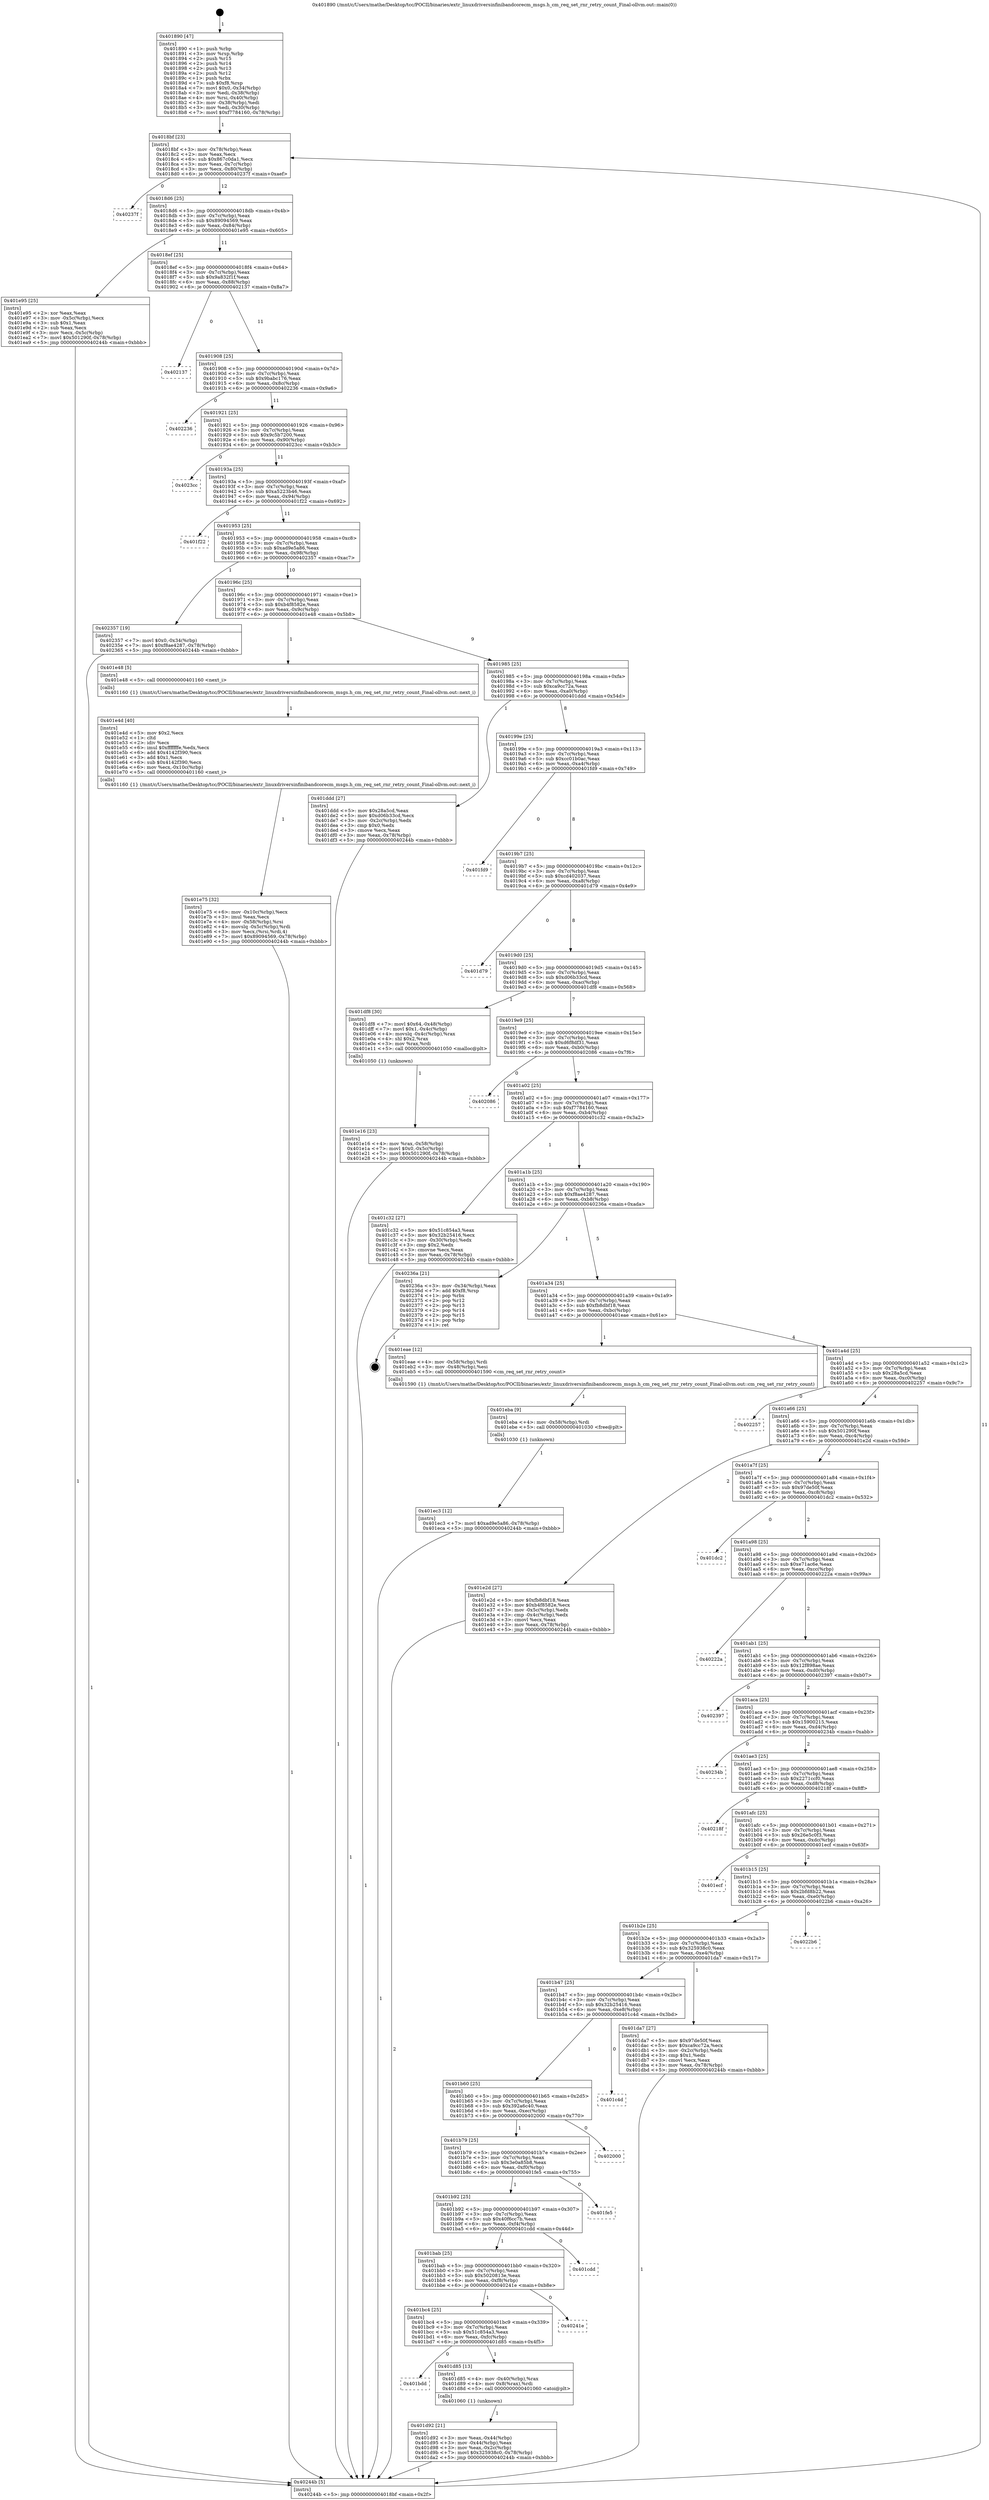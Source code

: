 digraph "0x401890" {
  label = "0x401890 (/mnt/c/Users/mathe/Desktop/tcc/POCII/binaries/extr_linuxdriversinfinibandcorecm_msgs.h_cm_req_set_rnr_retry_count_Final-ollvm.out::main(0))"
  labelloc = "t"
  node[shape=record]

  Entry [label="",width=0.3,height=0.3,shape=circle,fillcolor=black,style=filled]
  "0x4018bf" [label="{
     0x4018bf [23]\l
     | [instrs]\l
     &nbsp;&nbsp;0x4018bf \<+3\>: mov -0x78(%rbp),%eax\l
     &nbsp;&nbsp;0x4018c2 \<+2\>: mov %eax,%ecx\l
     &nbsp;&nbsp;0x4018c4 \<+6\>: sub $0x867c0da1,%ecx\l
     &nbsp;&nbsp;0x4018ca \<+3\>: mov %eax,-0x7c(%rbp)\l
     &nbsp;&nbsp;0x4018cd \<+3\>: mov %ecx,-0x80(%rbp)\l
     &nbsp;&nbsp;0x4018d0 \<+6\>: je 000000000040237f \<main+0xaef\>\l
  }"]
  "0x40237f" [label="{
     0x40237f\l
  }", style=dashed]
  "0x4018d6" [label="{
     0x4018d6 [25]\l
     | [instrs]\l
     &nbsp;&nbsp;0x4018d6 \<+5\>: jmp 00000000004018db \<main+0x4b\>\l
     &nbsp;&nbsp;0x4018db \<+3\>: mov -0x7c(%rbp),%eax\l
     &nbsp;&nbsp;0x4018de \<+5\>: sub $0x89094569,%eax\l
     &nbsp;&nbsp;0x4018e3 \<+6\>: mov %eax,-0x84(%rbp)\l
     &nbsp;&nbsp;0x4018e9 \<+6\>: je 0000000000401e95 \<main+0x605\>\l
  }"]
  Exit [label="",width=0.3,height=0.3,shape=circle,fillcolor=black,style=filled,peripheries=2]
  "0x401e95" [label="{
     0x401e95 [25]\l
     | [instrs]\l
     &nbsp;&nbsp;0x401e95 \<+2\>: xor %eax,%eax\l
     &nbsp;&nbsp;0x401e97 \<+3\>: mov -0x5c(%rbp),%ecx\l
     &nbsp;&nbsp;0x401e9a \<+3\>: sub $0x1,%eax\l
     &nbsp;&nbsp;0x401e9d \<+2\>: sub %eax,%ecx\l
     &nbsp;&nbsp;0x401e9f \<+3\>: mov %ecx,-0x5c(%rbp)\l
     &nbsp;&nbsp;0x401ea2 \<+7\>: movl $0x501290f,-0x78(%rbp)\l
     &nbsp;&nbsp;0x401ea9 \<+5\>: jmp 000000000040244b \<main+0xbbb\>\l
  }"]
  "0x4018ef" [label="{
     0x4018ef [25]\l
     | [instrs]\l
     &nbsp;&nbsp;0x4018ef \<+5\>: jmp 00000000004018f4 \<main+0x64\>\l
     &nbsp;&nbsp;0x4018f4 \<+3\>: mov -0x7c(%rbp),%eax\l
     &nbsp;&nbsp;0x4018f7 \<+5\>: sub $0x9a832f1f,%eax\l
     &nbsp;&nbsp;0x4018fc \<+6\>: mov %eax,-0x88(%rbp)\l
     &nbsp;&nbsp;0x401902 \<+6\>: je 0000000000402137 \<main+0x8a7\>\l
  }"]
  "0x401ec3" [label="{
     0x401ec3 [12]\l
     | [instrs]\l
     &nbsp;&nbsp;0x401ec3 \<+7\>: movl $0xad9e5a86,-0x78(%rbp)\l
     &nbsp;&nbsp;0x401eca \<+5\>: jmp 000000000040244b \<main+0xbbb\>\l
  }"]
  "0x402137" [label="{
     0x402137\l
  }", style=dashed]
  "0x401908" [label="{
     0x401908 [25]\l
     | [instrs]\l
     &nbsp;&nbsp;0x401908 \<+5\>: jmp 000000000040190d \<main+0x7d\>\l
     &nbsp;&nbsp;0x40190d \<+3\>: mov -0x7c(%rbp),%eax\l
     &nbsp;&nbsp;0x401910 \<+5\>: sub $0x9babc176,%eax\l
     &nbsp;&nbsp;0x401915 \<+6\>: mov %eax,-0x8c(%rbp)\l
     &nbsp;&nbsp;0x40191b \<+6\>: je 0000000000402236 \<main+0x9a6\>\l
  }"]
  "0x401eba" [label="{
     0x401eba [9]\l
     | [instrs]\l
     &nbsp;&nbsp;0x401eba \<+4\>: mov -0x58(%rbp),%rdi\l
     &nbsp;&nbsp;0x401ebe \<+5\>: call 0000000000401030 \<free@plt\>\l
     | [calls]\l
     &nbsp;&nbsp;0x401030 \{1\} (unknown)\l
  }"]
  "0x402236" [label="{
     0x402236\l
  }", style=dashed]
  "0x401921" [label="{
     0x401921 [25]\l
     | [instrs]\l
     &nbsp;&nbsp;0x401921 \<+5\>: jmp 0000000000401926 \<main+0x96\>\l
     &nbsp;&nbsp;0x401926 \<+3\>: mov -0x7c(%rbp),%eax\l
     &nbsp;&nbsp;0x401929 \<+5\>: sub $0x9c5b7200,%eax\l
     &nbsp;&nbsp;0x40192e \<+6\>: mov %eax,-0x90(%rbp)\l
     &nbsp;&nbsp;0x401934 \<+6\>: je 00000000004023cc \<main+0xb3c\>\l
  }"]
  "0x401e75" [label="{
     0x401e75 [32]\l
     | [instrs]\l
     &nbsp;&nbsp;0x401e75 \<+6\>: mov -0x10c(%rbp),%ecx\l
     &nbsp;&nbsp;0x401e7b \<+3\>: imul %eax,%ecx\l
     &nbsp;&nbsp;0x401e7e \<+4\>: mov -0x58(%rbp),%rsi\l
     &nbsp;&nbsp;0x401e82 \<+4\>: movslq -0x5c(%rbp),%rdi\l
     &nbsp;&nbsp;0x401e86 \<+3\>: mov %ecx,(%rsi,%rdi,4)\l
     &nbsp;&nbsp;0x401e89 \<+7\>: movl $0x89094569,-0x78(%rbp)\l
     &nbsp;&nbsp;0x401e90 \<+5\>: jmp 000000000040244b \<main+0xbbb\>\l
  }"]
  "0x4023cc" [label="{
     0x4023cc\l
  }", style=dashed]
  "0x40193a" [label="{
     0x40193a [25]\l
     | [instrs]\l
     &nbsp;&nbsp;0x40193a \<+5\>: jmp 000000000040193f \<main+0xaf\>\l
     &nbsp;&nbsp;0x40193f \<+3\>: mov -0x7c(%rbp),%eax\l
     &nbsp;&nbsp;0x401942 \<+5\>: sub $0xa5223b46,%eax\l
     &nbsp;&nbsp;0x401947 \<+6\>: mov %eax,-0x94(%rbp)\l
     &nbsp;&nbsp;0x40194d \<+6\>: je 0000000000401f22 \<main+0x692\>\l
  }"]
  "0x401e4d" [label="{
     0x401e4d [40]\l
     | [instrs]\l
     &nbsp;&nbsp;0x401e4d \<+5\>: mov $0x2,%ecx\l
     &nbsp;&nbsp;0x401e52 \<+1\>: cltd\l
     &nbsp;&nbsp;0x401e53 \<+2\>: idiv %ecx\l
     &nbsp;&nbsp;0x401e55 \<+6\>: imul $0xfffffffe,%edx,%ecx\l
     &nbsp;&nbsp;0x401e5b \<+6\>: add $0x4142f390,%ecx\l
     &nbsp;&nbsp;0x401e61 \<+3\>: add $0x1,%ecx\l
     &nbsp;&nbsp;0x401e64 \<+6\>: sub $0x4142f390,%ecx\l
     &nbsp;&nbsp;0x401e6a \<+6\>: mov %ecx,-0x10c(%rbp)\l
     &nbsp;&nbsp;0x401e70 \<+5\>: call 0000000000401160 \<next_i\>\l
     | [calls]\l
     &nbsp;&nbsp;0x401160 \{1\} (/mnt/c/Users/mathe/Desktop/tcc/POCII/binaries/extr_linuxdriversinfinibandcorecm_msgs.h_cm_req_set_rnr_retry_count_Final-ollvm.out::next_i)\l
  }"]
  "0x401f22" [label="{
     0x401f22\l
  }", style=dashed]
  "0x401953" [label="{
     0x401953 [25]\l
     | [instrs]\l
     &nbsp;&nbsp;0x401953 \<+5\>: jmp 0000000000401958 \<main+0xc8\>\l
     &nbsp;&nbsp;0x401958 \<+3\>: mov -0x7c(%rbp),%eax\l
     &nbsp;&nbsp;0x40195b \<+5\>: sub $0xad9e5a86,%eax\l
     &nbsp;&nbsp;0x401960 \<+6\>: mov %eax,-0x98(%rbp)\l
     &nbsp;&nbsp;0x401966 \<+6\>: je 0000000000402357 \<main+0xac7\>\l
  }"]
  "0x401e16" [label="{
     0x401e16 [23]\l
     | [instrs]\l
     &nbsp;&nbsp;0x401e16 \<+4\>: mov %rax,-0x58(%rbp)\l
     &nbsp;&nbsp;0x401e1a \<+7\>: movl $0x0,-0x5c(%rbp)\l
     &nbsp;&nbsp;0x401e21 \<+7\>: movl $0x501290f,-0x78(%rbp)\l
     &nbsp;&nbsp;0x401e28 \<+5\>: jmp 000000000040244b \<main+0xbbb\>\l
  }"]
  "0x402357" [label="{
     0x402357 [19]\l
     | [instrs]\l
     &nbsp;&nbsp;0x402357 \<+7\>: movl $0x0,-0x34(%rbp)\l
     &nbsp;&nbsp;0x40235e \<+7\>: movl $0xf8ae4287,-0x78(%rbp)\l
     &nbsp;&nbsp;0x402365 \<+5\>: jmp 000000000040244b \<main+0xbbb\>\l
  }"]
  "0x40196c" [label="{
     0x40196c [25]\l
     | [instrs]\l
     &nbsp;&nbsp;0x40196c \<+5\>: jmp 0000000000401971 \<main+0xe1\>\l
     &nbsp;&nbsp;0x401971 \<+3\>: mov -0x7c(%rbp),%eax\l
     &nbsp;&nbsp;0x401974 \<+5\>: sub $0xb4f8582e,%eax\l
     &nbsp;&nbsp;0x401979 \<+6\>: mov %eax,-0x9c(%rbp)\l
     &nbsp;&nbsp;0x40197f \<+6\>: je 0000000000401e48 \<main+0x5b8\>\l
  }"]
  "0x401d92" [label="{
     0x401d92 [21]\l
     | [instrs]\l
     &nbsp;&nbsp;0x401d92 \<+3\>: mov %eax,-0x44(%rbp)\l
     &nbsp;&nbsp;0x401d95 \<+3\>: mov -0x44(%rbp),%eax\l
     &nbsp;&nbsp;0x401d98 \<+3\>: mov %eax,-0x2c(%rbp)\l
     &nbsp;&nbsp;0x401d9b \<+7\>: movl $0x325938c0,-0x78(%rbp)\l
     &nbsp;&nbsp;0x401da2 \<+5\>: jmp 000000000040244b \<main+0xbbb\>\l
  }"]
  "0x401e48" [label="{
     0x401e48 [5]\l
     | [instrs]\l
     &nbsp;&nbsp;0x401e48 \<+5\>: call 0000000000401160 \<next_i\>\l
     | [calls]\l
     &nbsp;&nbsp;0x401160 \{1\} (/mnt/c/Users/mathe/Desktop/tcc/POCII/binaries/extr_linuxdriversinfinibandcorecm_msgs.h_cm_req_set_rnr_retry_count_Final-ollvm.out::next_i)\l
  }"]
  "0x401985" [label="{
     0x401985 [25]\l
     | [instrs]\l
     &nbsp;&nbsp;0x401985 \<+5\>: jmp 000000000040198a \<main+0xfa\>\l
     &nbsp;&nbsp;0x40198a \<+3\>: mov -0x7c(%rbp),%eax\l
     &nbsp;&nbsp;0x40198d \<+5\>: sub $0xca9cc72a,%eax\l
     &nbsp;&nbsp;0x401992 \<+6\>: mov %eax,-0xa0(%rbp)\l
     &nbsp;&nbsp;0x401998 \<+6\>: je 0000000000401ddd \<main+0x54d\>\l
  }"]
  "0x401bdd" [label="{
     0x401bdd\l
  }", style=dashed]
  "0x401ddd" [label="{
     0x401ddd [27]\l
     | [instrs]\l
     &nbsp;&nbsp;0x401ddd \<+5\>: mov $0x28a5cd,%eax\l
     &nbsp;&nbsp;0x401de2 \<+5\>: mov $0xd06b33cd,%ecx\l
     &nbsp;&nbsp;0x401de7 \<+3\>: mov -0x2c(%rbp),%edx\l
     &nbsp;&nbsp;0x401dea \<+3\>: cmp $0x0,%edx\l
     &nbsp;&nbsp;0x401ded \<+3\>: cmove %ecx,%eax\l
     &nbsp;&nbsp;0x401df0 \<+3\>: mov %eax,-0x78(%rbp)\l
     &nbsp;&nbsp;0x401df3 \<+5\>: jmp 000000000040244b \<main+0xbbb\>\l
  }"]
  "0x40199e" [label="{
     0x40199e [25]\l
     | [instrs]\l
     &nbsp;&nbsp;0x40199e \<+5\>: jmp 00000000004019a3 \<main+0x113\>\l
     &nbsp;&nbsp;0x4019a3 \<+3\>: mov -0x7c(%rbp),%eax\l
     &nbsp;&nbsp;0x4019a6 \<+5\>: sub $0xcc01b0ac,%eax\l
     &nbsp;&nbsp;0x4019ab \<+6\>: mov %eax,-0xa4(%rbp)\l
     &nbsp;&nbsp;0x4019b1 \<+6\>: je 0000000000401fd9 \<main+0x749\>\l
  }"]
  "0x401d85" [label="{
     0x401d85 [13]\l
     | [instrs]\l
     &nbsp;&nbsp;0x401d85 \<+4\>: mov -0x40(%rbp),%rax\l
     &nbsp;&nbsp;0x401d89 \<+4\>: mov 0x8(%rax),%rdi\l
     &nbsp;&nbsp;0x401d8d \<+5\>: call 0000000000401060 \<atoi@plt\>\l
     | [calls]\l
     &nbsp;&nbsp;0x401060 \{1\} (unknown)\l
  }"]
  "0x401fd9" [label="{
     0x401fd9\l
  }", style=dashed]
  "0x4019b7" [label="{
     0x4019b7 [25]\l
     | [instrs]\l
     &nbsp;&nbsp;0x4019b7 \<+5\>: jmp 00000000004019bc \<main+0x12c\>\l
     &nbsp;&nbsp;0x4019bc \<+3\>: mov -0x7c(%rbp),%eax\l
     &nbsp;&nbsp;0x4019bf \<+5\>: sub $0xcd402037,%eax\l
     &nbsp;&nbsp;0x4019c4 \<+6\>: mov %eax,-0xa8(%rbp)\l
     &nbsp;&nbsp;0x4019ca \<+6\>: je 0000000000401d79 \<main+0x4e9\>\l
  }"]
  "0x401bc4" [label="{
     0x401bc4 [25]\l
     | [instrs]\l
     &nbsp;&nbsp;0x401bc4 \<+5\>: jmp 0000000000401bc9 \<main+0x339\>\l
     &nbsp;&nbsp;0x401bc9 \<+3\>: mov -0x7c(%rbp),%eax\l
     &nbsp;&nbsp;0x401bcc \<+5\>: sub $0x51c854a3,%eax\l
     &nbsp;&nbsp;0x401bd1 \<+6\>: mov %eax,-0xfc(%rbp)\l
     &nbsp;&nbsp;0x401bd7 \<+6\>: je 0000000000401d85 \<main+0x4f5\>\l
  }"]
  "0x401d79" [label="{
     0x401d79\l
  }", style=dashed]
  "0x4019d0" [label="{
     0x4019d0 [25]\l
     | [instrs]\l
     &nbsp;&nbsp;0x4019d0 \<+5\>: jmp 00000000004019d5 \<main+0x145\>\l
     &nbsp;&nbsp;0x4019d5 \<+3\>: mov -0x7c(%rbp),%eax\l
     &nbsp;&nbsp;0x4019d8 \<+5\>: sub $0xd06b33cd,%eax\l
     &nbsp;&nbsp;0x4019dd \<+6\>: mov %eax,-0xac(%rbp)\l
     &nbsp;&nbsp;0x4019e3 \<+6\>: je 0000000000401df8 \<main+0x568\>\l
  }"]
  "0x40241e" [label="{
     0x40241e\l
  }", style=dashed]
  "0x401df8" [label="{
     0x401df8 [30]\l
     | [instrs]\l
     &nbsp;&nbsp;0x401df8 \<+7\>: movl $0x64,-0x48(%rbp)\l
     &nbsp;&nbsp;0x401dff \<+7\>: movl $0x1,-0x4c(%rbp)\l
     &nbsp;&nbsp;0x401e06 \<+4\>: movslq -0x4c(%rbp),%rax\l
     &nbsp;&nbsp;0x401e0a \<+4\>: shl $0x2,%rax\l
     &nbsp;&nbsp;0x401e0e \<+3\>: mov %rax,%rdi\l
     &nbsp;&nbsp;0x401e11 \<+5\>: call 0000000000401050 \<malloc@plt\>\l
     | [calls]\l
     &nbsp;&nbsp;0x401050 \{1\} (unknown)\l
  }"]
  "0x4019e9" [label="{
     0x4019e9 [25]\l
     | [instrs]\l
     &nbsp;&nbsp;0x4019e9 \<+5\>: jmp 00000000004019ee \<main+0x15e\>\l
     &nbsp;&nbsp;0x4019ee \<+3\>: mov -0x7c(%rbp),%eax\l
     &nbsp;&nbsp;0x4019f1 \<+5\>: sub $0xd6f8df31,%eax\l
     &nbsp;&nbsp;0x4019f6 \<+6\>: mov %eax,-0xb0(%rbp)\l
     &nbsp;&nbsp;0x4019fc \<+6\>: je 0000000000402086 \<main+0x7f6\>\l
  }"]
  "0x401bab" [label="{
     0x401bab [25]\l
     | [instrs]\l
     &nbsp;&nbsp;0x401bab \<+5\>: jmp 0000000000401bb0 \<main+0x320\>\l
     &nbsp;&nbsp;0x401bb0 \<+3\>: mov -0x7c(%rbp),%eax\l
     &nbsp;&nbsp;0x401bb3 \<+5\>: sub $0x5020813e,%eax\l
     &nbsp;&nbsp;0x401bb8 \<+6\>: mov %eax,-0xf8(%rbp)\l
     &nbsp;&nbsp;0x401bbe \<+6\>: je 000000000040241e \<main+0xb8e\>\l
  }"]
  "0x402086" [label="{
     0x402086\l
  }", style=dashed]
  "0x401a02" [label="{
     0x401a02 [25]\l
     | [instrs]\l
     &nbsp;&nbsp;0x401a02 \<+5\>: jmp 0000000000401a07 \<main+0x177\>\l
     &nbsp;&nbsp;0x401a07 \<+3\>: mov -0x7c(%rbp),%eax\l
     &nbsp;&nbsp;0x401a0a \<+5\>: sub $0xf7784160,%eax\l
     &nbsp;&nbsp;0x401a0f \<+6\>: mov %eax,-0xb4(%rbp)\l
     &nbsp;&nbsp;0x401a15 \<+6\>: je 0000000000401c32 \<main+0x3a2\>\l
  }"]
  "0x401cdd" [label="{
     0x401cdd\l
  }", style=dashed]
  "0x401c32" [label="{
     0x401c32 [27]\l
     | [instrs]\l
     &nbsp;&nbsp;0x401c32 \<+5\>: mov $0x51c854a3,%eax\l
     &nbsp;&nbsp;0x401c37 \<+5\>: mov $0x32b25416,%ecx\l
     &nbsp;&nbsp;0x401c3c \<+3\>: mov -0x30(%rbp),%edx\l
     &nbsp;&nbsp;0x401c3f \<+3\>: cmp $0x2,%edx\l
     &nbsp;&nbsp;0x401c42 \<+3\>: cmovne %ecx,%eax\l
     &nbsp;&nbsp;0x401c45 \<+3\>: mov %eax,-0x78(%rbp)\l
     &nbsp;&nbsp;0x401c48 \<+5\>: jmp 000000000040244b \<main+0xbbb\>\l
  }"]
  "0x401a1b" [label="{
     0x401a1b [25]\l
     | [instrs]\l
     &nbsp;&nbsp;0x401a1b \<+5\>: jmp 0000000000401a20 \<main+0x190\>\l
     &nbsp;&nbsp;0x401a20 \<+3\>: mov -0x7c(%rbp),%eax\l
     &nbsp;&nbsp;0x401a23 \<+5\>: sub $0xf8ae4287,%eax\l
     &nbsp;&nbsp;0x401a28 \<+6\>: mov %eax,-0xb8(%rbp)\l
     &nbsp;&nbsp;0x401a2e \<+6\>: je 000000000040236a \<main+0xada\>\l
  }"]
  "0x40244b" [label="{
     0x40244b [5]\l
     | [instrs]\l
     &nbsp;&nbsp;0x40244b \<+5\>: jmp 00000000004018bf \<main+0x2f\>\l
  }"]
  "0x401890" [label="{
     0x401890 [47]\l
     | [instrs]\l
     &nbsp;&nbsp;0x401890 \<+1\>: push %rbp\l
     &nbsp;&nbsp;0x401891 \<+3\>: mov %rsp,%rbp\l
     &nbsp;&nbsp;0x401894 \<+2\>: push %r15\l
     &nbsp;&nbsp;0x401896 \<+2\>: push %r14\l
     &nbsp;&nbsp;0x401898 \<+2\>: push %r13\l
     &nbsp;&nbsp;0x40189a \<+2\>: push %r12\l
     &nbsp;&nbsp;0x40189c \<+1\>: push %rbx\l
     &nbsp;&nbsp;0x40189d \<+7\>: sub $0xf8,%rsp\l
     &nbsp;&nbsp;0x4018a4 \<+7\>: movl $0x0,-0x34(%rbp)\l
     &nbsp;&nbsp;0x4018ab \<+3\>: mov %edi,-0x38(%rbp)\l
     &nbsp;&nbsp;0x4018ae \<+4\>: mov %rsi,-0x40(%rbp)\l
     &nbsp;&nbsp;0x4018b2 \<+3\>: mov -0x38(%rbp),%edi\l
     &nbsp;&nbsp;0x4018b5 \<+3\>: mov %edi,-0x30(%rbp)\l
     &nbsp;&nbsp;0x4018b8 \<+7\>: movl $0xf7784160,-0x78(%rbp)\l
  }"]
  "0x401b92" [label="{
     0x401b92 [25]\l
     | [instrs]\l
     &nbsp;&nbsp;0x401b92 \<+5\>: jmp 0000000000401b97 \<main+0x307\>\l
     &nbsp;&nbsp;0x401b97 \<+3\>: mov -0x7c(%rbp),%eax\l
     &nbsp;&nbsp;0x401b9a \<+5\>: sub $0x40f6cc7b,%eax\l
     &nbsp;&nbsp;0x401b9f \<+6\>: mov %eax,-0xf4(%rbp)\l
     &nbsp;&nbsp;0x401ba5 \<+6\>: je 0000000000401cdd \<main+0x44d\>\l
  }"]
  "0x40236a" [label="{
     0x40236a [21]\l
     | [instrs]\l
     &nbsp;&nbsp;0x40236a \<+3\>: mov -0x34(%rbp),%eax\l
     &nbsp;&nbsp;0x40236d \<+7\>: add $0xf8,%rsp\l
     &nbsp;&nbsp;0x402374 \<+1\>: pop %rbx\l
     &nbsp;&nbsp;0x402375 \<+2\>: pop %r12\l
     &nbsp;&nbsp;0x402377 \<+2\>: pop %r13\l
     &nbsp;&nbsp;0x402379 \<+2\>: pop %r14\l
     &nbsp;&nbsp;0x40237b \<+2\>: pop %r15\l
     &nbsp;&nbsp;0x40237d \<+1\>: pop %rbp\l
     &nbsp;&nbsp;0x40237e \<+1\>: ret\l
  }"]
  "0x401a34" [label="{
     0x401a34 [25]\l
     | [instrs]\l
     &nbsp;&nbsp;0x401a34 \<+5\>: jmp 0000000000401a39 \<main+0x1a9\>\l
     &nbsp;&nbsp;0x401a39 \<+3\>: mov -0x7c(%rbp),%eax\l
     &nbsp;&nbsp;0x401a3c \<+5\>: sub $0xfb8dbf18,%eax\l
     &nbsp;&nbsp;0x401a41 \<+6\>: mov %eax,-0xbc(%rbp)\l
     &nbsp;&nbsp;0x401a47 \<+6\>: je 0000000000401eae \<main+0x61e\>\l
  }"]
  "0x401fe5" [label="{
     0x401fe5\l
  }", style=dashed]
  "0x401eae" [label="{
     0x401eae [12]\l
     | [instrs]\l
     &nbsp;&nbsp;0x401eae \<+4\>: mov -0x58(%rbp),%rdi\l
     &nbsp;&nbsp;0x401eb2 \<+3\>: mov -0x48(%rbp),%esi\l
     &nbsp;&nbsp;0x401eb5 \<+5\>: call 0000000000401590 \<cm_req_set_rnr_retry_count\>\l
     | [calls]\l
     &nbsp;&nbsp;0x401590 \{1\} (/mnt/c/Users/mathe/Desktop/tcc/POCII/binaries/extr_linuxdriversinfinibandcorecm_msgs.h_cm_req_set_rnr_retry_count_Final-ollvm.out::cm_req_set_rnr_retry_count)\l
  }"]
  "0x401a4d" [label="{
     0x401a4d [25]\l
     | [instrs]\l
     &nbsp;&nbsp;0x401a4d \<+5\>: jmp 0000000000401a52 \<main+0x1c2\>\l
     &nbsp;&nbsp;0x401a52 \<+3\>: mov -0x7c(%rbp),%eax\l
     &nbsp;&nbsp;0x401a55 \<+5\>: sub $0x28a5cd,%eax\l
     &nbsp;&nbsp;0x401a5a \<+6\>: mov %eax,-0xc0(%rbp)\l
     &nbsp;&nbsp;0x401a60 \<+6\>: je 0000000000402257 \<main+0x9c7\>\l
  }"]
  "0x401b79" [label="{
     0x401b79 [25]\l
     | [instrs]\l
     &nbsp;&nbsp;0x401b79 \<+5\>: jmp 0000000000401b7e \<main+0x2ee\>\l
     &nbsp;&nbsp;0x401b7e \<+3\>: mov -0x7c(%rbp),%eax\l
     &nbsp;&nbsp;0x401b81 \<+5\>: sub $0x3e0a85b8,%eax\l
     &nbsp;&nbsp;0x401b86 \<+6\>: mov %eax,-0xf0(%rbp)\l
     &nbsp;&nbsp;0x401b8c \<+6\>: je 0000000000401fe5 \<main+0x755\>\l
  }"]
  "0x402257" [label="{
     0x402257\l
  }", style=dashed]
  "0x401a66" [label="{
     0x401a66 [25]\l
     | [instrs]\l
     &nbsp;&nbsp;0x401a66 \<+5\>: jmp 0000000000401a6b \<main+0x1db\>\l
     &nbsp;&nbsp;0x401a6b \<+3\>: mov -0x7c(%rbp),%eax\l
     &nbsp;&nbsp;0x401a6e \<+5\>: sub $0x501290f,%eax\l
     &nbsp;&nbsp;0x401a73 \<+6\>: mov %eax,-0xc4(%rbp)\l
     &nbsp;&nbsp;0x401a79 \<+6\>: je 0000000000401e2d \<main+0x59d\>\l
  }"]
  "0x402000" [label="{
     0x402000\l
  }", style=dashed]
  "0x401e2d" [label="{
     0x401e2d [27]\l
     | [instrs]\l
     &nbsp;&nbsp;0x401e2d \<+5\>: mov $0xfb8dbf18,%eax\l
     &nbsp;&nbsp;0x401e32 \<+5\>: mov $0xb4f8582e,%ecx\l
     &nbsp;&nbsp;0x401e37 \<+3\>: mov -0x5c(%rbp),%edx\l
     &nbsp;&nbsp;0x401e3a \<+3\>: cmp -0x4c(%rbp),%edx\l
     &nbsp;&nbsp;0x401e3d \<+3\>: cmovl %ecx,%eax\l
     &nbsp;&nbsp;0x401e40 \<+3\>: mov %eax,-0x78(%rbp)\l
     &nbsp;&nbsp;0x401e43 \<+5\>: jmp 000000000040244b \<main+0xbbb\>\l
  }"]
  "0x401a7f" [label="{
     0x401a7f [25]\l
     | [instrs]\l
     &nbsp;&nbsp;0x401a7f \<+5\>: jmp 0000000000401a84 \<main+0x1f4\>\l
     &nbsp;&nbsp;0x401a84 \<+3\>: mov -0x7c(%rbp),%eax\l
     &nbsp;&nbsp;0x401a87 \<+5\>: sub $0x97de50f,%eax\l
     &nbsp;&nbsp;0x401a8c \<+6\>: mov %eax,-0xc8(%rbp)\l
     &nbsp;&nbsp;0x401a92 \<+6\>: je 0000000000401dc2 \<main+0x532\>\l
  }"]
  "0x401b60" [label="{
     0x401b60 [25]\l
     | [instrs]\l
     &nbsp;&nbsp;0x401b60 \<+5\>: jmp 0000000000401b65 \<main+0x2d5\>\l
     &nbsp;&nbsp;0x401b65 \<+3\>: mov -0x7c(%rbp),%eax\l
     &nbsp;&nbsp;0x401b68 \<+5\>: sub $0x392a6c40,%eax\l
     &nbsp;&nbsp;0x401b6d \<+6\>: mov %eax,-0xec(%rbp)\l
     &nbsp;&nbsp;0x401b73 \<+6\>: je 0000000000402000 \<main+0x770\>\l
  }"]
  "0x401dc2" [label="{
     0x401dc2\l
  }", style=dashed]
  "0x401a98" [label="{
     0x401a98 [25]\l
     | [instrs]\l
     &nbsp;&nbsp;0x401a98 \<+5\>: jmp 0000000000401a9d \<main+0x20d\>\l
     &nbsp;&nbsp;0x401a9d \<+3\>: mov -0x7c(%rbp),%eax\l
     &nbsp;&nbsp;0x401aa0 \<+5\>: sub $0xe71ac6e,%eax\l
     &nbsp;&nbsp;0x401aa5 \<+6\>: mov %eax,-0xcc(%rbp)\l
     &nbsp;&nbsp;0x401aab \<+6\>: je 000000000040222a \<main+0x99a\>\l
  }"]
  "0x401c4d" [label="{
     0x401c4d\l
  }", style=dashed]
  "0x40222a" [label="{
     0x40222a\l
  }", style=dashed]
  "0x401ab1" [label="{
     0x401ab1 [25]\l
     | [instrs]\l
     &nbsp;&nbsp;0x401ab1 \<+5\>: jmp 0000000000401ab6 \<main+0x226\>\l
     &nbsp;&nbsp;0x401ab6 \<+3\>: mov -0x7c(%rbp),%eax\l
     &nbsp;&nbsp;0x401ab9 \<+5\>: sub $0x12f898ae,%eax\l
     &nbsp;&nbsp;0x401abe \<+6\>: mov %eax,-0xd0(%rbp)\l
     &nbsp;&nbsp;0x401ac4 \<+6\>: je 0000000000402397 \<main+0xb07\>\l
  }"]
  "0x401b47" [label="{
     0x401b47 [25]\l
     | [instrs]\l
     &nbsp;&nbsp;0x401b47 \<+5\>: jmp 0000000000401b4c \<main+0x2bc\>\l
     &nbsp;&nbsp;0x401b4c \<+3\>: mov -0x7c(%rbp),%eax\l
     &nbsp;&nbsp;0x401b4f \<+5\>: sub $0x32b25416,%eax\l
     &nbsp;&nbsp;0x401b54 \<+6\>: mov %eax,-0xe8(%rbp)\l
     &nbsp;&nbsp;0x401b5a \<+6\>: je 0000000000401c4d \<main+0x3bd\>\l
  }"]
  "0x402397" [label="{
     0x402397\l
  }", style=dashed]
  "0x401aca" [label="{
     0x401aca [25]\l
     | [instrs]\l
     &nbsp;&nbsp;0x401aca \<+5\>: jmp 0000000000401acf \<main+0x23f\>\l
     &nbsp;&nbsp;0x401acf \<+3\>: mov -0x7c(%rbp),%eax\l
     &nbsp;&nbsp;0x401ad2 \<+5\>: sub $0x15900215,%eax\l
     &nbsp;&nbsp;0x401ad7 \<+6\>: mov %eax,-0xd4(%rbp)\l
     &nbsp;&nbsp;0x401add \<+6\>: je 000000000040234b \<main+0xabb\>\l
  }"]
  "0x401da7" [label="{
     0x401da7 [27]\l
     | [instrs]\l
     &nbsp;&nbsp;0x401da7 \<+5\>: mov $0x97de50f,%eax\l
     &nbsp;&nbsp;0x401dac \<+5\>: mov $0xca9cc72a,%ecx\l
     &nbsp;&nbsp;0x401db1 \<+3\>: mov -0x2c(%rbp),%edx\l
     &nbsp;&nbsp;0x401db4 \<+3\>: cmp $0x1,%edx\l
     &nbsp;&nbsp;0x401db7 \<+3\>: cmovl %ecx,%eax\l
     &nbsp;&nbsp;0x401dba \<+3\>: mov %eax,-0x78(%rbp)\l
     &nbsp;&nbsp;0x401dbd \<+5\>: jmp 000000000040244b \<main+0xbbb\>\l
  }"]
  "0x40234b" [label="{
     0x40234b\l
  }", style=dashed]
  "0x401ae3" [label="{
     0x401ae3 [25]\l
     | [instrs]\l
     &nbsp;&nbsp;0x401ae3 \<+5\>: jmp 0000000000401ae8 \<main+0x258\>\l
     &nbsp;&nbsp;0x401ae8 \<+3\>: mov -0x7c(%rbp),%eax\l
     &nbsp;&nbsp;0x401aeb \<+5\>: sub $0x2271ccf0,%eax\l
     &nbsp;&nbsp;0x401af0 \<+6\>: mov %eax,-0xd8(%rbp)\l
     &nbsp;&nbsp;0x401af6 \<+6\>: je 000000000040218f \<main+0x8ff\>\l
  }"]
  "0x401b2e" [label="{
     0x401b2e [25]\l
     | [instrs]\l
     &nbsp;&nbsp;0x401b2e \<+5\>: jmp 0000000000401b33 \<main+0x2a3\>\l
     &nbsp;&nbsp;0x401b33 \<+3\>: mov -0x7c(%rbp),%eax\l
     &nbsp;&nbsp;0x401b36 \<+5\>: sub $0x325938c0,%eax\l
     &nbsp;&nbsp;0x401b3b \<+6\>: mov %eax,-0xe4(%rbp)\l
     &nbsp;&nbsp;0x401b41 \<+6\>: je 0000000000401da7 \<main+0x517\>\l
  }"]
  "0x40218f" [label="{
     0x40218f\l
  }", style=dashed]
  "0x401afc" [label="{
     0x401afc [25]\l
     | [instrs]\l
     &nbsp;&nbsp;0x401afc \<+5\>: jmp 0000000000401b01 \<main+0x271\>\l
     &nbsp;&nbsp;0x401b01 \<+3\>: mov -0x7c(%rbp),%eax\l
     &nbsp;&nbsp;0x401b04 \<+5\>: sub $0x26e5c0f3,%eax\l
     &nbsp;&nbsp;0x401b09 \<+6\>: mov %eax,-0xdc(%rbp)\l
     &nbsp;&nbsp;0x401b0f \<+6\>: je 0000000000401ecf \<main+0x63f\>\l
  }"]
  "0x4022b6" [label="{
     0x4022b6\l
  }", style=dashed]
  "0x401ecf" [label="{
     0x401ecf\l
  }", style=dashed]
  "0x401b15" [label="{
     0x401b15 [25]\l
     | [instrs]\l
     &nbsp;&nbsp;0x401b15 \<+5\>: jmp 0000000000401b1a \<main+0x28a\>\l
     &nbsp;&nbsp;0x401b1a \<+3\>: mov -0x7c(%rbp),%eax\l
     &nbsp;&nbsp;0x401b1d \<+5\>: sub $0x2bfd8b22,%eax\l
     &nbsp;&nbsp;0x401b22 \<+6\>: mov %eax,-0xe0(%rbp)\l
     &nbsp;&nbsp;0x401b28 \<+6\>: je 00000000004022b6 \<main+0xa26\>\l
  }"]
  Entry -> "0x401890" [label=" 1"]
  "0x4018bf" -> "0x40237f" [label=" 0"]
  "0x4018bf" -> "0x4018d6" [label=" 12"]
  "0x40236a" -> Exit [label=" 1"]
  "0x4018d6" -> "0x401e95" [label=" 1"]
  "0x4018d6" -> "0x4018ef" [label=" 11"]
  "0x402357" -> "0x40244b" [label=" 1"]
  "0x4018ef" -> "0x402137" [label=" 0"]
  "0x4018ef" -> "0x401908" [label=" 11"]
  "0x401ec3" -> "0x40244b" [label=" 1"]
  "0x401908" -> "0x402236" [label=" 0"]
  "0x401908" -> "0x401921" [label=" 11"]
  "0x401eba" -> "0x401ec3" [label=" 1"]
  "0x401921" -> "0x4023cc" [label=" 0"]
  "0x401921" -> "0x40193a" [label=" 11"]
  "0x401eae" -> "0x401eba" [label=" 1"]
  "0x40193a" -> "0x401f22" [label=" 0"]
  "0x40193a" -> "0x401953" [label=" 11"]
  "0x401e95" -> "0x40244b" [label=" 1"]
  "0x401953" -> "0x402357" [label=" 1"]
  "0x401953" -> "0x40196c" [label=" 10"]
  "0x401e75" -> "0x40244b" [label=" 1"]
  "0x40196c" -> "0x401e48" [label=" 1"]
  "0x40196c" -> "0x401985" [label=" 9"]
  "0x401e4d" -> "0x401e75" [label=" 1"]
  "0x401985" -> "0x401ddd" [label=" 1"]
  "0x401985" -> "0x40199e" [label=" 8"]
  "0x401e48" -> "0x401e4d" [label=" 1"]
  "0x40199e" -> "0x401fd9" [label=" 0"]
  "0x40199e" -> "0x4019b7" [label=" 8"]
  "0x401e2d" -> "0x40244b" [label=" 2"]
  "0x4019b7" -> "0x401d79" [label=" 0"]
  "0x4019b7" -> "0x4019d0" [label=" 8"]
  "0x401df8" -> "0x401e16" [label=" 1"]
  "0x4019d0" -> "0x401df8" [label=" 1"]
  "0x4019d0" -> "0x4019e9" [label=" 7"]
  "0x401ddd" -> "0x40244b" [label=" 1"]
  "0x4019e9" -> "0x402086" [label=" 0"]
  "0x4019e9" -> "0x401a02" [label=" 7"]
  "0x401d92" -> "0x40244b" [label=" 1"]
  "0x401a02" -> "0x401c32" [label=" 1"]
  "0x401a02" -> "0x401a1b" [label=" 6"]
  "0x401c32" -> "0x40244b" [label=" 1"]
  "0x401890" -> "0x4018bf" [label=" 1"]
  "0x40244b" -> "0x4018bf" [label=" 11"]
  "0x401d85" -> "0x401d92" [label=" 1"]
  "0x401a1b" -> "0x40236a" [label=" 1"]
  "0x401a1b" -> "0x401a34" [label=" 5"]
  "0x401bc4" -> "0x401d85" [label=" 1"]
  "0x401a34" -> "0x401eae" [label=" 1"]
  "0x401a34" -> "0x401a4d" [label=" 4"]
  "0x401e16" -> "0x40244b" [label=" 1"]
  "0x401a4d" -> "0x402257" [label=" 0"]
  "0x401a4d" -> "0x401a66" [label=" 4"]
  "0x401bab" -> "0x40241e" [label=" 0"]
  "0x401a66" -> "0x401e2d" [label=" 2"]
  "0x401a66" -> "0x401a7f" [label=" 2"]
  "0x401da7" -> "0x40244b" [label=" 1"]
  "0x401a7f" -> "0x401dc2" [label=" 0"]
  "0x401a7f" -> "0x401a98" [label=" 2"]
  "0x401b92" -> "0x401cdd" [label=" 0"]
  "0x401a98" -> "0x40222a" [label=" 0"]
  "0x401a98" -> "0x401ab1" [label=" 2"]
  "0x401bc4" -> "0x401bdd" [label=" 0"]
  "0x401ab1" -> "0x402397" [label=" 0"]
  "0x401ab1" -> "0x401aca" [label=" 2"]
  "0x401b79" -> "0x401fe5" [label=" 0"]
  "0x401aca" -> "0x40234b" [label=" 0"]
  "0x401aca" -> "0x401ae3" [label=" 2"]
  "0x401bab" -> "0x401bc4" [label=" 1"]
  "0x401ae3" -> "0x40218f" [label=" 0"]
  "0x401ae3" -> "0x401afc" [label=" 2"]
  "0x401b60" -> "0x402000" [label=" 0"]
  "0x401afc" -> "0x401ecf" [label=" 0"]
  "0x401afc" -> "0x401b15" [label=" 2"]
  "0x401b92" -> "0x401bab" [label=" 1"]
  "0x401b15" -> "0x4022b6" [label=" 0"]
  "0x401b15" -> "0x401b2e" [label=" 2"]
  "0x401b60" -> "0x401b79" [label=" 1"]
  "0x401b2e" -> "0x401da7" [label=" 1"]
  "0x401b2e" -> "0x401b47" [label=" 1"]
  "0x401b79" -> "0x401b92" [label=" 1"]
  "0x401b47" -> "0x401c4d" [label=" 0"]
  "0x401b47" -> "0x401b60" [label=" 1"]
}

